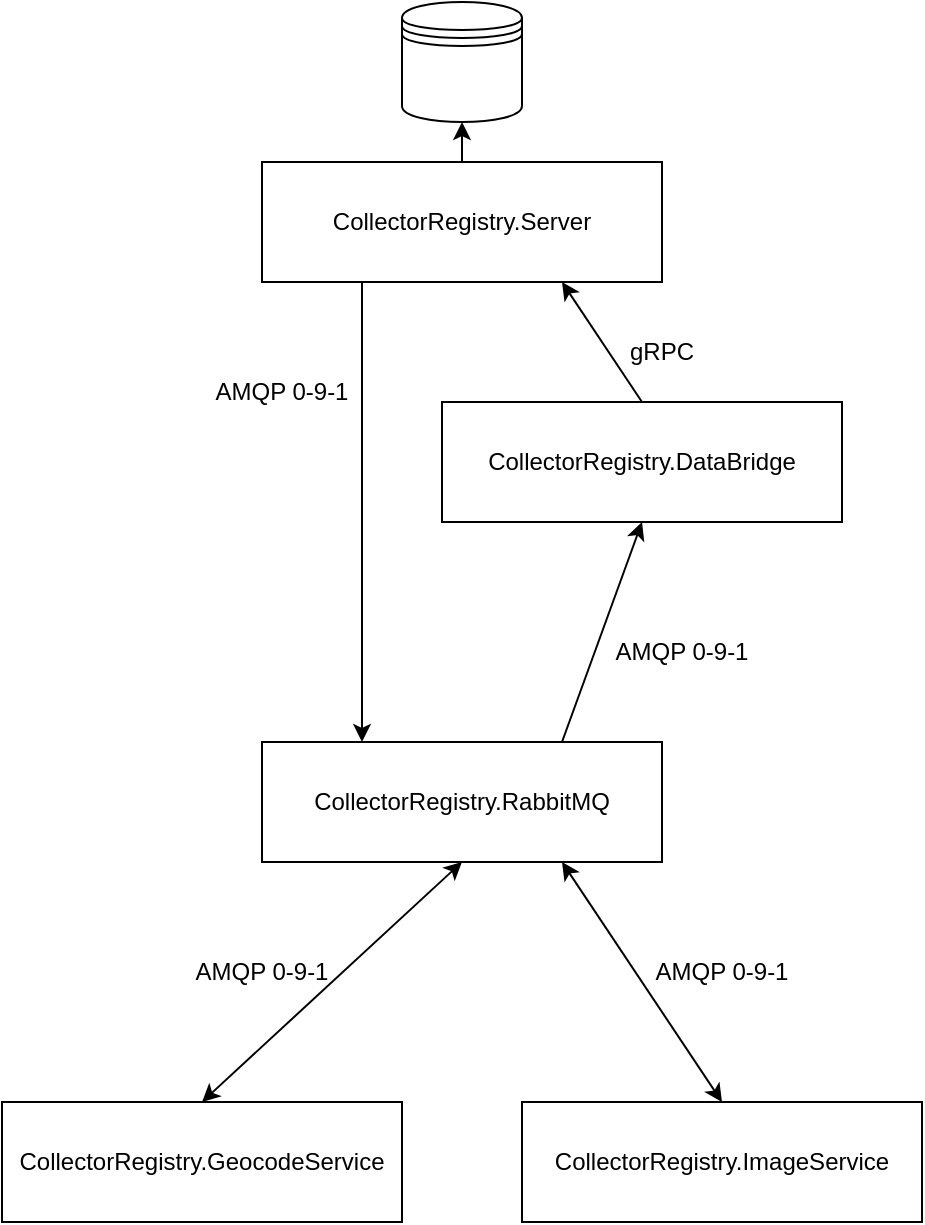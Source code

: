 <mxfile version="20.8.16" type="device"><diagram name="Page-1" id="-kFgb7XP5Hkgfo_8MtQt"><mxGraphModel dx="1101" dy="991" grid="1" gridSize="10" guides="1" tooltips="1" connect="1" arrows="1" fold="1" page="1" pageScale="1" pageWidth="850" pageHeight="1100" math="0" shadow="0"><root><mxCell id="0"/><mxCell id="1" parent="0"/><mxCell id="vc11elLI_i9ulylc4Vnt-1" value="CollectorRegistry.Server" style="rounded=0;whiteSpace=wrap;html=1;" parent="1" vertex="1"><mxGeometry x="280" y="100" width="200" height="60" as="geometry"/></mxCell><mxCell id="vc11elLI_i9ulylc4Vnt-2" value="" style="shape=datastore;whiteSpace=wrap;html=1;" parent="1" vertex="1"><mxGeometry x="350" y="20" width="60" height="60" as="geometry"/></mxCell><mxCell id="vc11elLI_i9ulylc4Vnt-3" value="CollectorRegistry.RabbitMQ" style="rounded=0;whiteSpace=wrap;html=1;" parent="1" vertex="1"><mxGeometry x="280" y="390" width="200" height="60" as="geometry"/></mxCell><mxCell id="vc11elLI_i9ulylc4Vnt-4" value="CollectorRegistry.GeocodeService" style="rounded=0;whiteSpace=wrap;html=1;" parent="1" vertex="1"><mxGeometry x="150" y="570" width="200" height="60" as="geometry"/></mxCell><mxCell id="vc11elLI_i9ulylc4Vnt-6" value="CollectorRegistry.DataBridge" style="rounded=0;whiteSpace=wrap;html=1;" parent="1" vertex="1"><mxGeometry x="370" y="220" width="200" height="60" as="geometry"/></mxCell><mxCell id="vc11elLI_i9ulylc4Vnt-7" value="" style="endArrow=classic;startArrow=classic;html=1;rounded=0;exitX=0.5;exitY=0;exitDx=0;exitDy=0;entryX=0.5;entryY=1;entryDx=0;entryDy=0;" parent="1" source="vc11elLI_i9ulylc4Vnt-4" target="vc11elLI_i9ulylc4Vnt-3" edge="1"><mxGeometry width="50" height="50" relative="1" as="geometry"><mxPoint x="400" y="530" as="sourcePoint"/><mxPoint x="450" y="480" as="targetPoint"/></mxGeometry></mxCell><mxCell id="vc11elLI_i9ulylc4Vnt-8" value="" style="endArrow=classic;html=1;rounded=0;exitX=0.75;exitY=0;exitDx=0;exitDy=0;entryX=0.5;entryY=1;entryDx=0;entryDy=0;" parent="1" source="vc11elLI_i9ulylc4Vnt-3" target="vc11elLI_i9ulylc4Vnt-6" edge="1"><mxGeometry width="50" height="50" relative="1" as="geometry"><mxPoint x="400" y="530" as="sourcePoint"/><mxPoint x="450" y="480" as="targetPoint"/></mxGeometry></mxCell><mxCell id="vc11elLI_i9ulylc4Vnt-9" value="" style="endArrow=classic;html=1;rounded=0;exitX=0.5;exitY=0;exitDx=0;exitDy=0;entryX=0.75;entryY=1;entryDx=0;entryDy=0;" parent="1" source="vc11elLI_i9ulylc4Vnt-6" target="vc11elLI_i9ulylc4Vnt-1" edge="1"><mxGeometry width="50" height="50" relative="1" as="geometry"><mxPoint x="400" y="530" as="sourcePoint"/><mxPoint x="450" y="480" as="targetPoint"/></mxGeometry></mxCell><mxCell id="vc11elLI_i9ulylc4Vnt-10" value="" style="endArrow=classic;html=1;rounded=0;exitX=0.25;exitY=1;exitDx=0;exitDy=0;entryX=0.25;entryY=0;entryDx=0;entryDy=0;" parent="1" source="vc11elLI_i9ulylc4Vnt-1" target="vc11elLI_i9ulylc4Vnt-3" edge="1"><mxGeometry width="50" height="50" relative="1" as="geometry"><mxPoint x="400" y="530" as="sourcePoint"/><mxPoint x="450" y="480" as="targetPoint"/></mxGeometry></mxCell><mxCell id="vc11elLI_i9ulylc4Vnt-12" value="" style="endArrow=classic;html=1;rounded=0;exitX=0.5;exitY=0;exitDx=0;exitDy=0;entryX=0.5;entryY=1;entryDx=0;entryDy=0;" parent="1" source="vc11elLI_i9ulylc4Vnt-1" target="vc11elLI_i9ulylc4Vnt-2" edge="1"><mxGeometry width="50" height="50" relative="1" as="geometry"><mxPoint x="400" y="530" as="sourcePoint"/><mxPoint x="450" y="480" as="targetPoint"/></mxGeometry></mxCell><mxCell id="vc11elLI_i9ulylc4Vnt-13" value="CollectorRegistry.ImageService" style="rounded=0;whiteSpace=wrap;html=1;" parent="1" vertex="1"><mxGeometry x="410" y="570" width="200" height="60" as="geometry"/></mxCell><mxCell id="vc11elLI_i9ulylc4Vnt-14" value="" style="endArrow=classic;startArrow=classic;html=1;rounded=0;entryX=0.5;entryY=0;entryDx=0;entryDy=0;exitX=0.75;exitY=1;exitDx=0;exitDy=0;" parent="1" source="vc11elLI_i9ulylc4Vnt-3" target="vc11elLI_i9ulylc4Vnt-13" edge="1"><mxGeometry width="50" height="50" relative="1" as="geometry"><mxPoint x="400" y="530" as="sourcePoint"/><mxPoint x="450" y="480" as="targetPoint"/></mxGeometry></mxCell><mxCell id="sNMrW5Bmq2YXlUsnZFST-5" value="AMQP 0-9-1" style="text;html=1;strokeColor=none;fillColor=none;align=center;verticalAlign=middle;whiteSpace=wrap;rounded=0;" parent="1" vertex="1"><mxGeometry x="240" y="200" width="100" height="30" as="geometry"/></mxCell><mxCell id="sNMrW5Bmq2YXlUsnZFST-6" value="gRPC" style="text;html=1;strokeColor=none;fillColor=none;align=center;verticalAlign=middle;whiteSpace=wrap;rounded=0;" parent="1" vertex="1"><mxGeometry x="450" y="180" width="60" height="30" as="geometry"/></mxCell><mxCell id="sNMrW5Bmq2YXlUsnZFST-7" value="AMQP 0-9-1" style="text;html=1;strokeColor=none;fillColor=none;align=center;verticalAlign=middle;whiteSpace=wrap;rounded=0;" parent="1" vertex="1"><mxGeometry x="440" y="330" width="100" height="30" as="geometry"/></mxCell><mxCell id="sNMrW5Bmq2YXlUsnZFST-9" value="AMQP 0-9-1" style="text;html=1;strokeColor=none;fillColor=none;align=center;verticalAlign=middle;whiteSpace=wrap;rounded=0;" parent="1" vertex="1"><mxGeometry x="460" y="490" width="100" height="30" as="geometry"/></mxCell><mxCell id="sNMrW5Bmq2YXlUsnZFST-10" value="AMQP 0-9-1" style="text;html=1;strokeColor=none;fillColor=none;align=center;verticalAlign=middle;whiteSpace=wrap;rounded=0;" parent="1" vertex="1"><mxGeometry x="230" y="490" width="100" height="30" as="geometry"/></mxCell></root></mxGraphModel></diagram></mxfile>